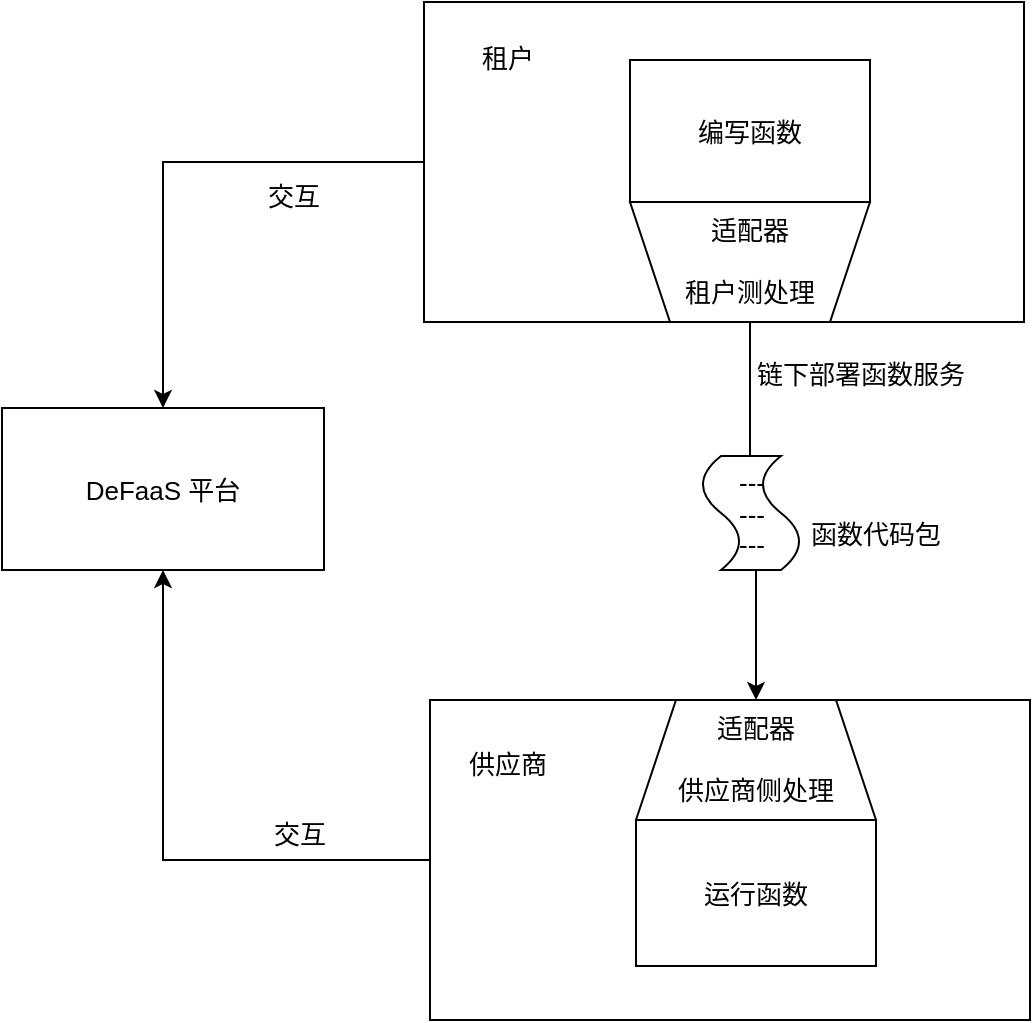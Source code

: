 <mxfile version="14.1.8" type="device"><diagram id="W8gbFzBbUmelad9PkvG3" name="第 1 页"><mxGraphModel dx="1086" dy="806" grid="0" gridSize="10" guides="1" tooltips="1" connect="1" arrows="1" fold="1" page="1" pageScale="1" pageWidth="1200" pageHeight="1920" math="0" shadow="0"><root><mxCell id="0"/><mxCell id="1" parent="0"/><mxCell id="R_hoKFMYp9etKFVhb0td-1" value="DeFaaS 平台" style="rounded=0;whiteSpace=wrap;html=1;fontSize=13;" vertex="1" parent="1"><mxGeometry x="249" y="287" width="161" height="81" as="geometry"/></mxCell><mxCell id="R_hoKFMYp9etKFVhb0td-24" style="edgeStyle=orthogonalEdgeStyle;rounded=0;orthogonalLoop=1;jettySize=auto;html=1;entryX=0.5;entryY=0;entryDx=0;entryDy=0;fontSize=13;" edge="1" parent="1" source="R_hoKFMYp9etKFVhb0td-2" target="R_hoKFMYp9etKFVhb0td-1"><mxGeometry relative="1" as="geometry"/></mxCell><mxCell id="R_hoKFMYp9etKFVhb0td-2" value="" style="rounded=0;whiteSpace=wrap;html=1;fontSize=13;" vertex="1" parent="1"><mxGeometry x="460" y="84" width="300" height="160" as="geometry"/></mxCell><mxCell id="R_hoKFMYp9etKFVhb0td-25" style="edgeStyle=orthogonalEdgeStyle;rounded=0;orthogonalLoop=1;jettySize=auto;html=1;entryX=0.5;entryY=1;entryDx=0;entryDy=0;fontSize=13;" edge="1" parent="1" source="R_hoKFMYp9etKFVhb0td-3" target="R_hoKFMYp9etKFVhb0td-1"><mxGeometry relative="1" as="geometry"/></mxCell><mxCell id="R_hoKFMYp9etKFVhb0td-3" value="" style="rounded=0;whiteSpace=wrap;html=1;fontSize=13;" vertex="1" parent="1"><mxGeometry x="463" y="433" width="300" height="160" as="geometry"/></mxCell><mxCell id="R_hoKFMYp9etKFVhb0td-19" style="edgeStyle=orthogonalEdgeStyle;rounded=0;orthogonalLoop=1;jettySize=auto;html=1;entryX=0.5;entryY=0;entryDx=0;entryDy=0;fontSize=13;" edge="1" parent="1" source="R_hoKFMYp9etKFVhb0td-9" target="R_hoKFMYp9etKFVhb0td-10"><mxGeometry relative="1" as="geometry"/></mxCell><mxCell id="R_hoKFMYp9etKFVhb0td-9" value="适配器&lt;br style=&quot;font-size: 13px;&quot;&gt;&lt;br style=&quot;font-size: 13px;&quot;&gt;租户测处理" style="shape=trapezoid;perimeter=trapezoidPerimeter;whiteSpace=wrap;html=1;fixedSize=1;direction=west;fontSize=13;" vertex="1" parent="1"><mxGeometry x="563" y="184" width="120" height="60" as="geometry"/></mxCell><mxCell id="R_hoKFMYp9etKFVhb0td-10" value="适配器&lt;br style=&quot;font-size: 13px;&quot;&gt;&lt;br style=&quot;font-size: 13px;&quot;&gt;供应商侧处理" style="shape=trapezoid;perimeter=trapezoidPerimeter;whiteSpace=wrap;html=1;fixedSize=1;direction=east;fontSize=13;" vertex="1" parent="1"><mxGeometry x="566" y="433" width="120" height="60" as="geometry"/></mxCell><mxCell id="R_hoKFMYp9etKFVhb0td-12" value="链下部署函数服务" style="text;html=1;strokeColor=none;fillColor=none;align=center;verticalAlign=middle;whiteSpace=wrap;rounded=0;fontSize=13;" vertex="1" parent="1"><mxGeometry x="623" y="251" width="111" height="38" as="geometry"/></mxCell><mxCell id="R_hoKFMYp9etKFVhb0td-17" value="租户" style="text;html=1;strokeColor=none;fillColor=none;align=center;verticalAlign=middle;whiteSpace=wrap;rounded=0;fontSize=13;" vertex="1" parent="1"><mxGeometry x="482" y="102" width="40" height="20" as="geometry"/></mxCell><mxCell id="R_hoKFMYp9etKFVhb0td-18" value="编写函数" style="rounded=0;whiteSpace=wrap;html=1;fontSize=13;" vertex="1" parent="1"><mxGeometry x="563" y="113" width="120" height="71" as="geometry"/></mxCell><mxCell id="R_hoKFMYp9etKFVhb0td-21" value="运行函数" style="rounded=0;whiteSpace=wrap;html=1;fontSize=13;" vertex="1" parent="1"><mxGeometry x="566" y="493" width="120" height="73" as="geometry"/></mxCell><mxCell id="R_hoKFMYp9etKFVhb0td-26" value="---&lt;br style=&quot;font-size: 13px;&quot;&gt;---&lt;br style=&quot;font-size: 13px;&quot;&gt;---&lt;br style=&quot;font-size: 13px;&quot;&gt;" style="shape=tape;whiteSpace=wrap;html=1;direction=north;fontSize=13;" vertex="1" parent="1"><mxGeometry x="598.5" y="311" width="50" height="57" as="geometry"/></mxCell><mxCell id="R_hoKFMYp9etKFVhb0td-27" value="函数代码包" style="text;html=1;strokeColor=none;fillColor=none;align=center;verticalAlign=middle;whiteSpace=wrap;rounded=0;fontSize=13;" vertex="1" parent="1"><mxGeometry x="648.5" y="336" width="73.5" height="28" as="geometry"/></mxCell><mxCell id="R_hoKFMYp9etKFVhb0td-28" style="edgeStyle=orthogonalEdgeStyle;rounded=0;orthogonalLoop=1;jettySize=auto;html=1;exitX=0.5;exitY=1;exitDx=0;exitDy=0;fontSize=13;" edge="1" parent="1"><mxGeometry relative="1" as="geometry"><mxPoint x="691.5" y="362" as="sourcePoint"/><mxPoint x="691.5" y="362" as="targetPoint"/></mxGeometry></mxCell><mxCell id="R_hoKFMYp9etKFVhb0td-30" value="供应商" style="text;html=1;strokeColor=none;fillColor=none;align=center;verticalAlign=middle;whiteSpace=wrap;rounded=0;fontSize=13;" vertex="1" parent="1"><mxGeometry x="476" y="455" width="52" height="20" as="geometry"/></mxCell><mxCell id="R_hoKFMYp9etKFVhb0td-31" value="交互" style="text;html=1;strokeColor=none;fillColor=none;align=center;verticalAlign=middle;whiteSpace=wrap;rounded=0;fontSize=13;" vertex="1" parent="1"><mxGeometry x="378" y="490" width="40" height="20" as="geometry"/></mxCell><mxCell id="R_hoKFMYp9etKFVhb0td-32" value="交互" style="text;html=1;strokeColor=none;fillColor=none;align=center;verticalAlign=middle;whiteSpace=wrap;rounded=0;fontSize=13;" vertex="1" parent="1"><mxGeometry x="375" y="171" width="40" height="20" as="geometry"/></mxCell></root></mxGraphModel></diagram></mxfile>